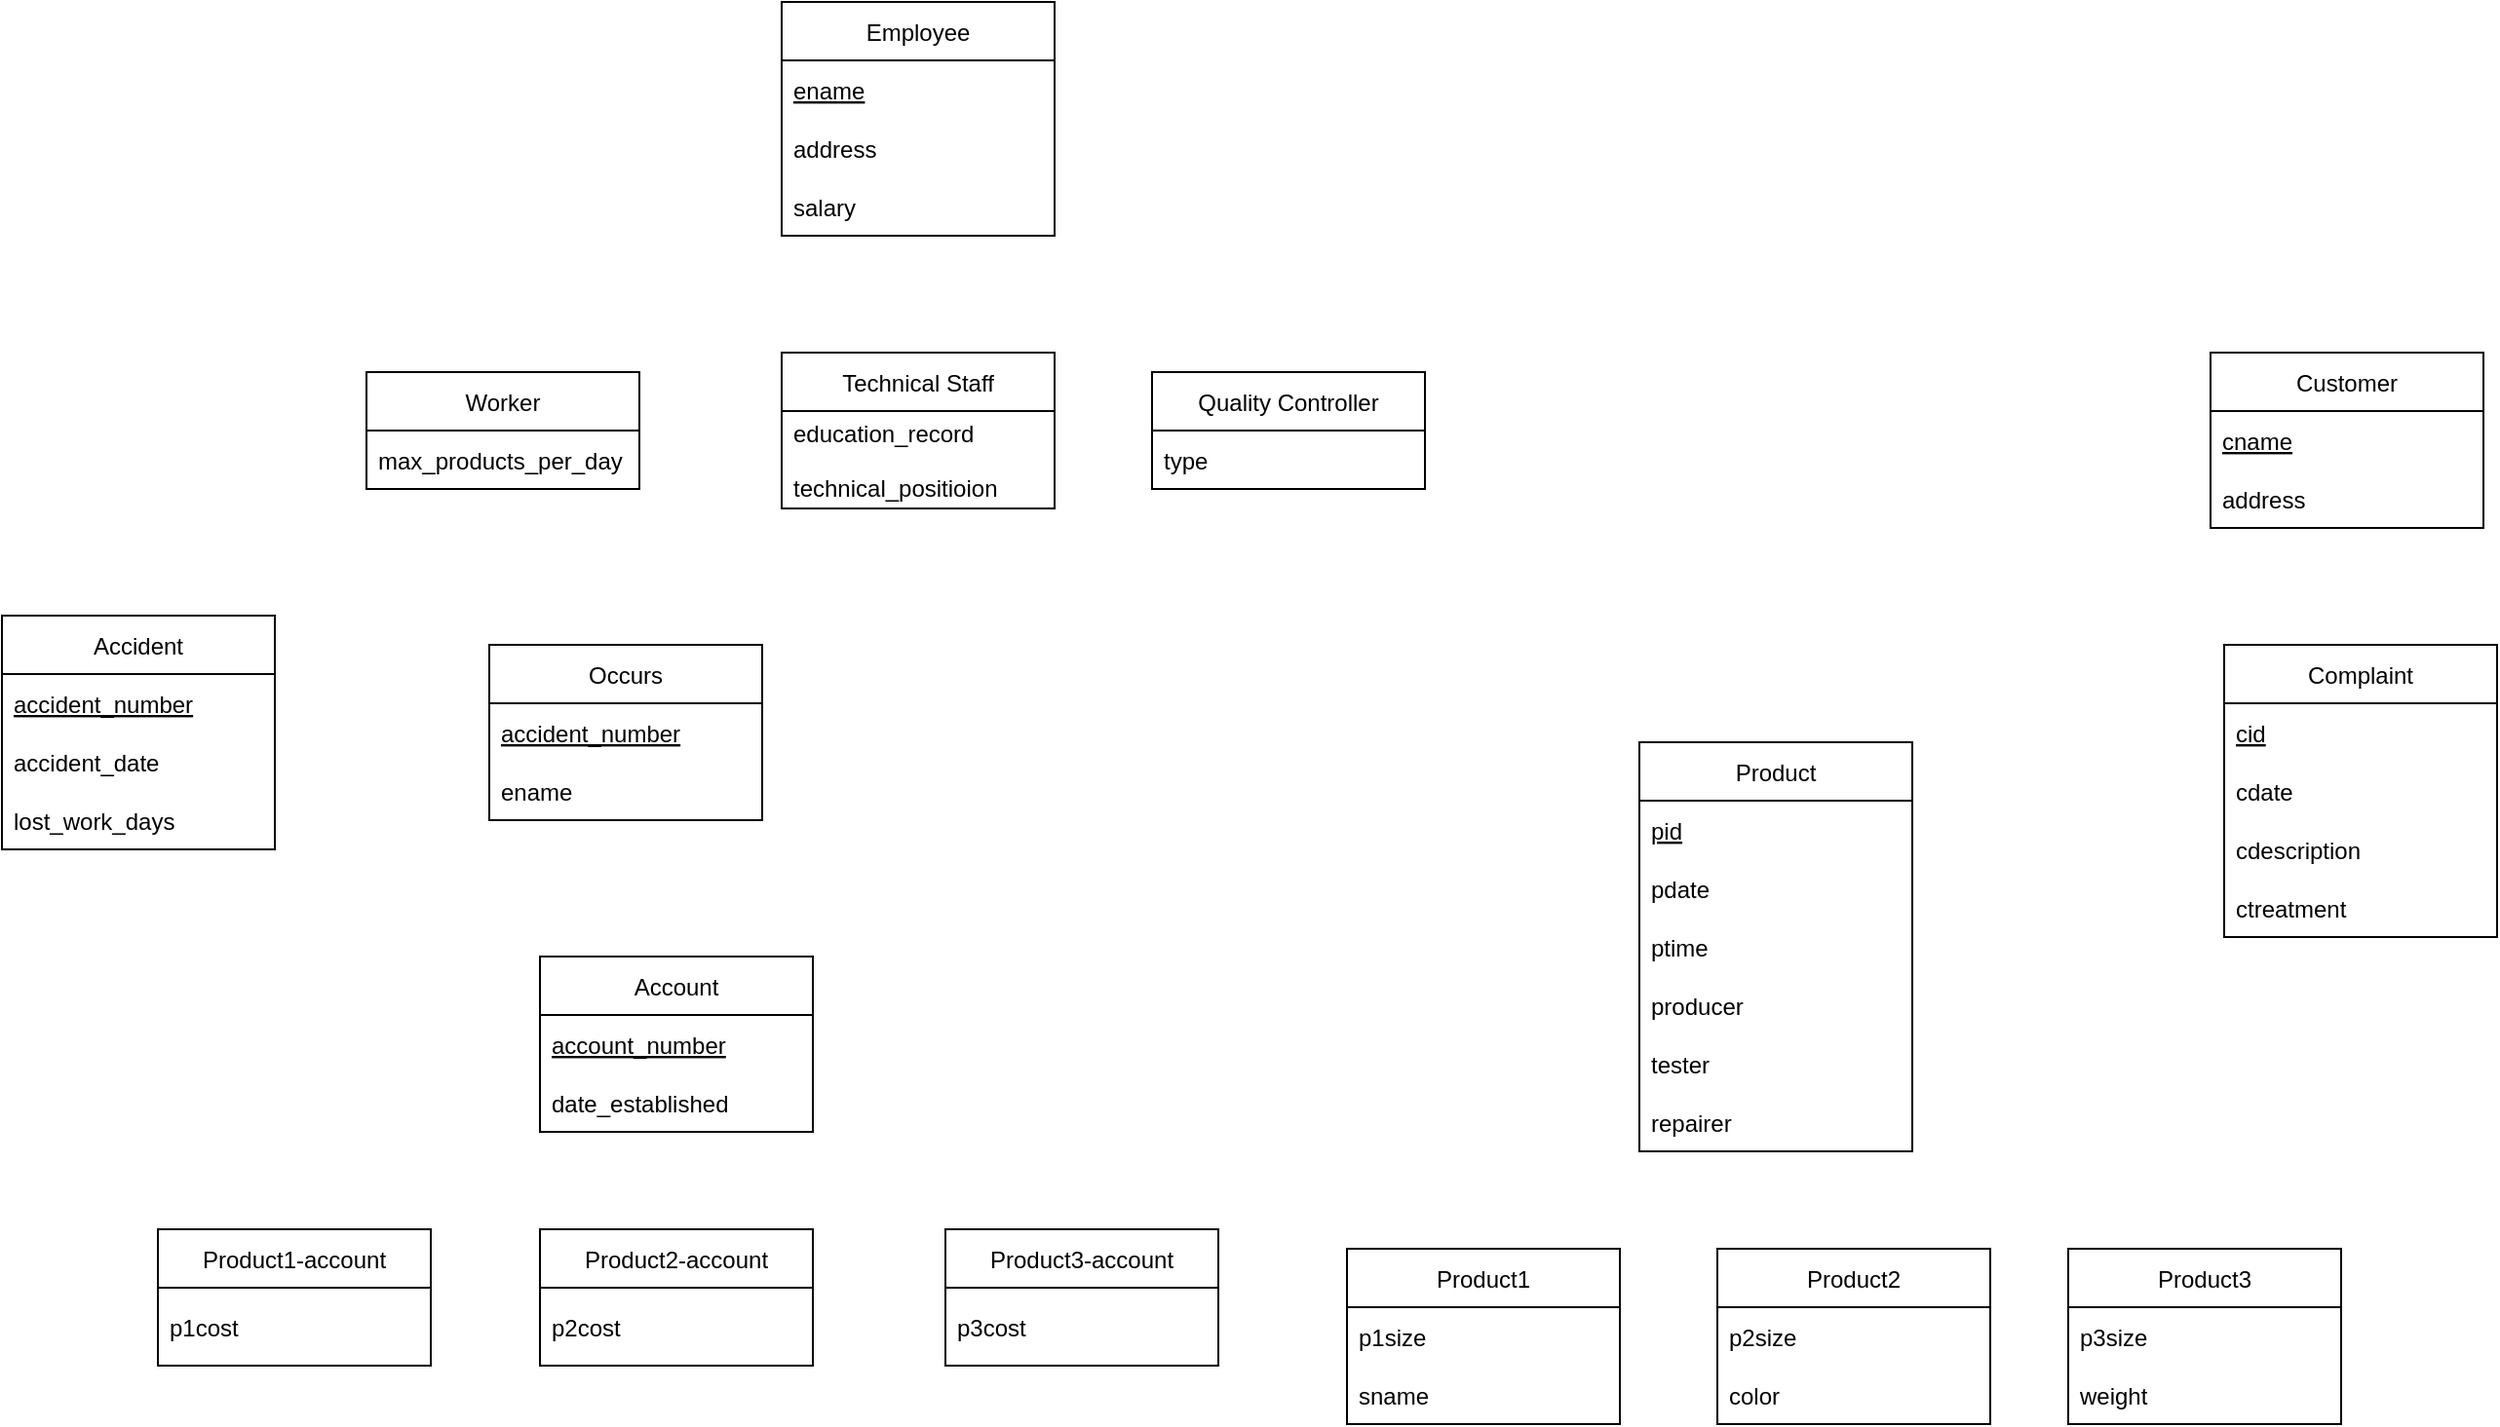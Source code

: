 <mxfile version="20.5.3" type="github">
  <diagram id="C5RBs43oDa-KdzZeNtuy" name="Page-1">
    <mxGraphModel dx="2407" dy="852" grid="1" gridSize="10" guides="1" tooltips="1" connect="1" arrows="1" fold="1" page="1" pageScale="1" pageWidth="827" pageHeight="1169" math="0" shadow="0">
      <root>
        <mxCell id="WIyWlLk6GJQsqaUBKTNV-0" />
        <mxCell id="WIyWlLk6GJQsqaUBKTNV-1" parent="WIyWlLk6GJQsqaUBKTNV-0" />
        <mxCell id="epwkQbIRTTvxyGS0LGFQ-51" value="Worker" style="swimlane;fontStyle=0;childLayout=stackLayout;horizontal=1;startSize=30;horizontalStack=0;resizeParent=1;resizeParentMax=0;resizeLast=0;collapsible=1;marginBottom=0;" vertex="1" parent="WIyWlLk6GJQsqaUBKTNV-1">
          <mxGeometry x="-413" y="390" width="140" height="60" as="geometry" />
        </mxCell>
        <mxCell id="epwkQbIRTTvxyGS0LGFQ-52" value="max_products_per_day" style="text;strokeColor=none;fillColor=none;align=left;verticalAlign=middle;spacingLeft=4;spacingRight=4;overflow=hidden;points=[[0,0.5],[1,0.5]];portConstraint=eastwest;rotatable=0;" vertex="1" parent="epwkQbIRTTvxyGS0LGFQ-51">
          <mxGeometry y="30" width="140" height="30" as="geometry" />
        </mxCell>
        <mxCell id="epwkQbIRTTvxyGS0LGFQ-53" value="Quality Controller" style="swimlane;fontStyle=0;childLayout=stackLayout;horizontal=1;startSize=30;horizontalStack=0;resizeParent=1;resizeParentMax=0;resizeLast=0;collapsible=1;marginBottom=0;" vertex="1" parent="WIyWlLk6GJQsqaUBKTNV-1">
          <mxGeometry x="-10" y="390" width="140" height="60" as="geometry" />
        </mxCell>
        <mxCell id="epwkQbIRTTvxyGS0LGFQ-54" value="type" style="text;strokeColor=none;fillColor=none;align=left;verticalAlign=middle;spacingLeft=4;spacingRight=4;overflow=hidden;points=[[0,0.5],[1,0.5]];portConstraint=eastwest;rotatable=0;" vertex="1" parent="epwkQbIRTTvxyGS0LGFQ-53">
          <mxGeometry y="30" width="140" height="30" as="geometry" />
        </mxCell>
        <mxCell id="epwkQbIRTTvxyGS0LGFQ-55" value="Technical Staff" style="swimlane;fontStyle=0;childLayout=stackLayout;horizontal=1;startSize=30;horizontalStack=0;resizeParent=1;resizeParentMax=0;resizeLast=0;collapsible=1;marginBottom=0;" vertex="1" parent="WIyWlLk6GJQsqaUBKTNV-1">
          <mxGeometry x="-200" y="380" width="140" height="80" as="geometry" />
        </mxCell>
        <mxCell id="epwkQbIRTTvxyGS0LGFQ-56" value="education_record&#xa;    &#xa;technical_positioion" style="text;strokeColor=none;fillColor=none;align=left;verticalAlign=middle;spacingLeft=4;spacingRight=4;overflow=hidden;points=[[0,0.5],[1,0.5]];portConstraint=eastwest;rotatable=0;" vertex="1" parent="epwkQbIRTTvxyGS0LGFQ-55">
          <mxGeometry y="30" width="140" height="50" as="geometry" />
        </mxCell>
        <mxCell id="epwkQbIRTTvxyGS0LGFQ-81" value="Product3-account" style="swimlane;fontStyle=0;childLayout=stackLayout;horizontal=1;startSize=30;horizontalStack=0;resizeParent=1;resizeParentMax=0;resizeLast=0;collapsible=1;marginBottom=0;" vertex="1" parent="WIyWlLk6GJQsqaUBKTNV-1">
          <mxGeometry x="-116" y="830" width="140" height="70" as="geometry" />
        </mxCell>
        <mxCell id="epwkQbIRTTvxyGS0LGFQ-82" value="p3cost" style="text;strokeColor=none;fillColor=none;align=left;verticalAlign=middle;spacingLeft=4;spacingRight=4;overflow=hidden;points=[[0,0.5],[1,0.5]];portConstraint=eastwest;rotatable=0;" vertex="1" parent="epwkQbIRTTvxyGS0LGFQ-81">
          <mxGeometry y="30" width="140" height="40" as="geometry" />
        </mxCell>
        <mxCell id="epwkQbIRTTvxyGS0LGFQ-83" value="Product2-account" style="swimlane;fontStyle=0;childLayout=stackLayout;horizontal=1;startSize=30;horizontalStack=0;resizeParent=1;resizeParentMax=0;resizeLast=0;collapsible=1;marginBottom=0;" vertex="1" parent="WIyWlLk6GJQsqaUBKTNV-1">
          <mxGeometry x="-324" y="830" width="140" height="70" as="geometry" />
        </mxCell>
        <mxCell id="epwkQbIRTTvxyGS0LGFQ-84" value="p2cost" style="text;strokeColor=none;fillColor=none;align=left;verticalAlign=middle;spacingLeft=4;spacingRight=4;overflow=hidden;points=[[0,0.5],[1,0.5]];portConstraint=eastwest;rotatable=0;" vertex="1" parent="epwkQbIRTTvxyGS0LGFQ-83">
          <mxGeometry y="30" width="140" height="40" as="geometry" />
        </mxCell>
        <mxCell id="epwkQbIRTTvxyGS0LGFQ-85" value="Product1-account" style="swimlane;fontStyle=0;childLayout=stackLayout;horizontal=1;startSize=30;horizontalStack=0;resizeParent=1;resizeParentMax=0;resizeLast=0;collapsible=1;marginBottom=0;" vertex="1" parent="WIyWlLk6GJQsqaUBKTNV-1">
          <mxGeometry x="-520" y="830" width="140" height="70" as="geometry" />
        </mxCell>
        <mxCell id="epwkQbIRTTvxyGS0LGFQ-86" value="p1cost" style="text;strokeColor=none;fillColor=none;align=left;verticalAlign=middle;spacingLeft=4;spacingRight=4;overflow=hidden;points=[[0,0.5],[1,0.5]];portConstraint=eastwest;rotatable=0;" vertex="1" parent="epwkQbIRTTvxyGS0LGFQ-85">
          <mxGeometry y="30" width="140" height="40" as="geometry" />
        </mxCell>
        <mxCell id="epwkQbIRTTvxyGS0LGFQ-132" value="Employee" style="swimlane;fontStyle=0;childLayout=stackLayout;horizontal=1;startSize=30;horizontalStack=0;resizeParent=1;resizeParentMax=0;resizeLast=0;collapsible=1;marginBottom=0;" vertex="1" parent="WIyWlLk6GJQsqaUBKTNV-1">
          <mxGeometry x="-200" y="200" width="140" height="120" as="geometry" />
        </mxCell>
        <mxCell id="epwkQbIRTTvxyGS0LGFQ-133" value="ename" style="text;strokeColor=none;fillColor=none;align=left;verticalAlign=middle;spacingLeft=4;spacingRight=4;overflow=hidden;points=[[0,0.5],[1,0.5]];portConstraint=eastwest;rotatable=0;fontStyle=4" vertex="1" parent="epwkQbIRTTvxyGS0LGFQ-132">
          <mxGeometry y="30" width="140" height="30" as="geometry" />
        </mxCell>
        <mxCell id="epwkQbIRTTvxyGS0LGFQ-134" value="address" style="text;strokeColor=none;fillColor=none;align=left;verticalAlign=middle;spacingLeft=4;spacingRight=4;overflow=hidden;points=[[0,0.5],[1,0.5]];portConstraint=eastwest;rotatable=0;fontStyle=0" vertex="1" parent="epwkQbIRTTvxyGS0LGFQ-132">
          <mxGeometry y="60" width="140" height="30" as="geometry" />
        </mxCell>
        <mxCell id="epwkQbIRTTvxyGS0LGFQ-135" value="salary" style="text;strokeColor=none;fillColor=none;align=left;verticalAlign=middle;spacingLeft=4;spacingRight=4;overflow=hidden;points=[[0,0.5],[1,0.5]];portConstraint=eastwest;rotatable=0;" vertex="1" parent="epwkQbIRTTvxyGS0LGFQ-132">
          <mxGeometry y="90" width="140" height="30" as="geometry" />
        </mxCell>
        <mxCell id="epwkQbIRTTvxyGS0LGFQ-136" value="Account" style="swimlane;fontStyle=0;childLayout=stackLayout;horizontal=1;startSize=30;horizontalStack=0;resizeParent=1;resizeParentMax=0;resizeLast=0;collapsible=1;marginBottom=0;" vertex="1" parent="WIyWlLk6GJQsqaUBKTNV-1">
          <mxGeometry x="-324" y="690" width="140" height="90" as="geometry" />
        </mxCell>
        <mxCell id="epwkQbIRTTvxyGS0LGFQ-137" value="account_number" style="text;strokeColor=none;fillColor=none;align=left;verticalAlign=middle;spacingLeft=4;spacingRight=4;overflow=hidden;points=[[0,0.5],[1,0.5]];portConstraint=eastwest;rotatable=0;fontStyle=4" vertex="1" parent="epwkQbIRTTvxyGS0LGFQ-136">
          <mxGeometry y="30" width="140" height="30" as="geometry" />
        </mxCell>
        <mxCell id="epwkQbIRTTvxyGS0LGFQ-138" value="date_established" style="text;strokeColor=none;fillColor=none;align=left;verticalAlign=middle;spacingLeft=4;spacingRight=4;overflow=hidden;points=[[0,0.5],[1,0.5]];portConstraint=eastwest;rotatable=0;fontStyle=0" vertex="1" parent="epwkQbIRTTvxyGS0LGFQ-136">
          <mxGeometry y="60" width="140" height="30" as="geometry" />
        </mxCell>
        <mxCell id="epwkQbIRTTvxyGS0LGFQ-140" value="Product" style="swimlane;fontStyle=0;childLayout=stackLayout;horizontal=1;startSize=30;horizontalStack=0;resizeParent=1;resizeParentMax=0;resizeLast=0;collapsible=1;marginBottom=0;" vertex="1" parent="WIyWlLk6GJQsqaUBKTNV-1">
          <mxGeometry x="240" y="580" width="140" height="210" as="geometry" />
        </mxCell>
        <mxCell id="epwkQbIRTTvxyGS0LGFQ-141" value="pid" style="text;strokeColor=none;fillColor=none;align=left;verticalAlign=middle;spacingLeft=4;spacingRight=4;overflow=hidden;points=[[0,0.5],[1,0.5]];portConstraint=eastwest;rotatable=0;fontStyle=4" vertex="1" parent="epwkQbIRTTvxyGS0LGFQ-140">
          <mxGeometry y="30" width="140" height="30" as="geometry" />
        </mxCell>
        <mxCell id="epwkQbIRTTvxyGS0LGFQ-142" value="pdate" style="text;strokeColor=none;fillColor=none;align=left;verticalAlign=middle;spacingLeft=4;spacingRight=4;overflow=hidden;points=[[0,0.5],[1,0.5]];portConstraint=eastwest;rotatable=0;fontStyle=0" vertex="1" parent="epwkQbIRTTvxyGS0LGFQ-140">
          <mxGeometry y="60" width="140" height="30" as="geometry" />
        </mxCell>
        <mxCell id="epwkQbIRTTvxyGS0LGFQ-143" value="ptime" style="text;strokeColor=none;fillColor=none;align=left;verticalAlign=middle;spacingLeft=4;spacingRight=4;overflow=hidden;points=[[0,0.5],[1,0.5]];portConstraint=eastwest;rotatable=0;" vertex="1" parent="epwkQbIRTTvxyGS0LGFQ-140">
          <mxGeometry y="90" width="140" height="30" as="geometry" />
        </mxCell>
        <mxCell id="epwkQbIRTTvxyGS0LGFQ-144" value="producer" style="text;strokeColor=none;fillColor=none;align=left;verticalAlign=middle;spacingLeft=4;spacingRight=4;overflow=hidden;points=[[0,0.5],[1,0.5]];portConstraint=eastwest;rotatable=0;" vertex="1" parent="epwkQbIRTTvxyGS0LGFQ-140">
          <mxGeometry y="120" width="140" height="30" as="geometry" />
        </mxCell>
        <mxCell id="epwkQbIRTTvxyGS0LGFQ-145" value="tester" style="text;strokeColor=none;fillColor=none;align=left;verticalAlign=middle;spacingLeft=4;spacingRight=4;overflow=hidden;points=[[0,0.5],[1,0.5]];portConstraint=eastwest;rotatable=0;" vertex="1" parent="epwkQbIRTTvxyGS0LGFQ-140">
          <mxGeometry y="150" width="140" height="30" as="geometry" />
        </mxCell>
        <mxCell id="epwkQbIRTTvxyGS0LGFQ-146" value="repairer" style="text;strokeColor=none;fillColor=none;align=left;verticalAlign=middle;spacingLeft=4;spacingRight=4;overflow=hidden;points=[[0,0.5],[1,0.5]];portConstraint=eastwest;rotatable=0;" vertex="1" parent="epwkQbIRTTvxyGS0LGFQ-140">
          <mxGeometry y="180" width="140" height="30" as="geometry" />
        </mxCell>
        <mxCell id="epwkQbIRTTvxyGS0LGFQ-147" value="Customer" style="swimlane;fontStyle=0;childLayout=stackLayout;horizontal=1;startSize=30;horizontalStack=0;resizeParent=1;resizeParentMax=0;resizeLast=0;collapsible=1;marginBottom=0;" vertex="1" parent="WIyWlLk6GJQsqaUBKTNV-1">
          <mxGeometry x="533" y="380" width="140" height="90" as="geometry" />
        </mxCell>
        <mxCell id="epwkQbIRTTvxyGS0LGFQ-148" value="cname" style="text;strokeColor=none;fillColor=none;align=left;verticalAlign=middle;spacingLeft=4;spacingRight=4;overflow=hidden;points=[[0,0.5],[1,0.5]];portConstraint=eastwest;rotatable=0;fontStyle=4" vertex="1" parent="epwkQbIRTTvxyGS0LGFQ-147">
          <mxGeometry y="30" width="140" height="30" as="geometry" />
        </mxCell>
        <mxCell id="epwkQbIRTTvxyGS0LGFQ-149" value="address" style="text;strokeColor=none;fillColor=none;align=left;verticalAlign=middle;spacingLeft=4;spacingRight=4;overflow=hidden;points=[[0,0.5],[1,0.5]];portConstraint=eastwest;rotatable=0;fontStyle=0" vertex="1" parent="epwkQbIRTTvxyGS0LGFQ-147">
          <mxGeometry y="60" width="140" height="30" as="geometry" />
        </mxCell>
        <mxCell id="epwkQbIRTTvxyGS0LGFQ-150" value="Complaint" style="swimlane;fontStyle=0;childLayout=stackLayout;horizontal=1;startSize=30;horizontalStack=0;resizeParent=1;resizeParentMax=0;resizeLast=0;collapsible=1;marginBottom=0;" vertex="1" parent="WIyWlLk6GJQsqaUBKTNV-1">
          <mxGeometry x="540" y="530" width="140" height="150" as="geometry" />
        </mxCell>
        <mxCell id="epwkQbIRTTvxyGS0LGFQ-151" value="cid" style="text;strokeColor=none;fillColor=none;align=left;verticalAlign=middle;spacingLeft=4;spacingRight=4;overflow=hidden;points=[[0,0.5],[1,0.5]];portConstraint=eastwest;rotatable=0;fontStyle=4" vertex="1" parent="epwkQbIRTTvxyGS0LGFQ-150">
          <mxGeometry y="30" width="140" height="30" as="geometry" />
        </mxCell>
        <mxCell id="epwkQbIRTTvxyGS0LGFQ-152" value="cdate" style="text;strokeColor=none;fillColor=none;align=left;verticalAlign=middle;spacingLeft=4;spacingRight=4;overflow=hidden;points=[[0,0.5],[1,0.5]];portConstraint=eastwest;rotatable=0;fontStyle=0" vertex="1" parent="epwkQbIRTTvxyGS0LGFQ-150">
          <mxGeometry y="60" width="140" height="30" as="geometry" />
        </mxCell>
        <mxCell id="epwkQbIRTTvxyGS0LGFQ-153" value="cdescription" style="text;strokeColor=none;fillColor=none;align=left;verticalAlign=middle;spacingLeft=4;spacingRight=4;overflow=hidden;points=[[0,0.5],[1,0.5]];portConstraint=eastwest;rotatable=0;" vertex="1" parent="epwkQbIRTTvxyGS0LGFQ-150">
          <mxGeometry y="90" width="140" height="30" as="geometry" />
        </mxCell>
        <mxCell id="epwkQbIRTTvxyGS0LGFQ-154" value="ctreatment" style="text;strokeColor=none;fillColor=none;align=left;verticalAlign=middle;spacingLeft=4;spacingRight=4;overflow=hidden;points=[[0,0.5],[1,0.5]];portConstraint=eastwest;rotatable=0;" vertex="1" parent="epwkQbIRTTvxyGS0LGFQ-150">
          <mxGeometry y="120" width="140" height="30" as="geometry" />
        </mxCell>
        <mxCell id="epwkQbIRTTvxyGS0LGFQ-167" value="Accident" style="swimlane;fontStyle=0;childLayout=stackLayout;horizontal=1;startSize=30;horizontalStack=0;resizeParent=1;resizeParentMax=0;resizeLast=0;collapsible=1;marginBottom=0;" vertex="1" parent="WIyWlLk6GJQsqaUBKTNV-1">
          <mxGeometry x="-600" y="515" width="140" height="120" as="geometry" />
        </mxCell>
        <mxCell id="epwkQbIRTTvxyGS0LGFQ-168" value="accident_number" style="text;strokeColor=none;fillColor=none;align=left;verticalAlign=middle;spacingLeft=4;spacingRight=4;overflow=hidden;points=[[0,0.5],[1,0.5]];portConstraint=eastwest;rotatable=0;fontStyle=4" vertex="1" parent="epwkQbIRTTvxyGS0LGFQ-167">
          <mxGeometry y="30" width="140" height="30" as="geometry" />
        </mxCell>
        <mxCell id="epwkQbIRTTvxyGS0LGFQ-169" value="accident_date" style="text;strokeColor=none;fillColor=none;align=left;verticalAlign=middle;spacingLeft=4;spacingRight=4;overflow=hidden;points=[[0,0.5],[1,0.5]];portConstraint=eastwest;rotatable=0;fontStyle=0" vertex="1" parent="epwkQbIRTTvxyGS0LGFQ-167">
          <mxGeometry y="60" width="140" height="30" as="geometry" />
        </mxCell>
        <mxCell id="epwkQbIRTTvxyGS0LGFQ-170" value="lost_work_days" style="text;strokeColor=none;fillColor=none;align=left;verticalAlign=middle;spacingLeft=4;spacingRight=4;overflow=hidden;points=[[0,0.5],[1,0.5]];portConstraint=eastwest;rotatable=0;fontStyle=0" vertex="1" parent="epwkQbIRTTvxyGS0LGFQ-167">
          <mxGeometry y="90" width="140" height="30" as="geometry" />
        </mxCell>
        <mxCell id="epwkQbIRTTvxyGS0LGFQ-175" value="Occurs" style="swimlane;fontStyle=0;childLayout=stackLayout;horizontal=1;startSize=30;horizontalStack=0;resizeParent=1;resizeParentMax=0;resizeLast=0;collapsible=1;marginBottom=0;" vertex="1" parent="WIyWlLk6GJQsqaUBKTNV-1">
          <mxGeometry x="-350" y="530" width="140" height="90" as="geometry" />
        </mxCell>
        <mxCell id="epwkQbIRTTvxyGS0LGFQ-176" value="accident_number" style="text;strokeColor=none;fillColor=none;align=left;verticalAlign=middle;spacingLeft=4;spacingRight=4;overflow=hidden;points=[[0,0.5],[1,0.5]];portConstraint=eastwest;rotatable=0;fontStyle=4" vertex="1" parent="epwkQbIRTTvxyGS0LGFQ-175">
          <mxGeometry y="30" width="140" height="30" as="geometry" />
        </mxCell>
        <mxCell id="epwkQbIRTTvxyGS0LGFQ-177" value="ename" style="text;strokeColor=none;fillColor=none;align=left;verticalAlign=middle;spacingLeft=4;spacingRight=4;overflow=hidden;points=[[0,0.5],[1,0.5]];portConstraint=eastwest;rotatable=0;fontStyle=0" vertex="1" parent="epwkQbIRTTvxyGS0LGFQ-175">
          <mxGeometry y="60" width="140" height="30" as="geometry" />
        </mxCell>
        <mxCell id="epwkQbIRTTvxyGS0LGFQ-179" value="Product1" style="swimlane;fontStyle=0;childLayout=stackLayout;horizontal=1;startSize=30;horizontalStack=0;resizeParent=1;resizeParentMax=0;resizeLast=0;collapsible=1;marginBottom=0;" vertex="1" parent="WIyWlLk6GJQsqaUBKTNV-1">
          <mxGeometry x="90" y="840" width="140" height="90" as="geometry" />
        </mxCell>
        <mxCell id="epwkQbIRTTvxyGS0LGFQ-180" value="p1size" style="text;strokeColor=none;fillColor=none;align=left;verticalAlign=middle;spacingLeft=4;spacingRight=4;overflow=hidden;points=[[0,0.5],[1,0.5]];portConstraint=eastwest;rotatable=0;fontStyle=0" vertex="1" parent="epwkQbIRTTvxyGS0LGFQ-179">
          <mxGeometry y="30" width="140" height="30" as="geometry" />
        </mxCell>
        <mxCell id="epwkQbIRTTvxyGS0LGFQ-181" value="sname" style="text;strokeColor=none;fillColor=none;align=left;verticalAlign=middle;spacingLeft=4;spacingRight=4;overflow=hidden;points=[[0,0.5],[1,0.5]];portConstraint=eastwest;rotatable=0;fontStyle=0" vertex="1" parent="epwkQbIRTTvxyGS0LGFQ-179">
          <mxGeometry y="60" width="140" height="30" as="geometry" />
        </mxCell>
        <mxCell id="epwkQbIRTTvxyGS0LGFQ-182" value="Product2" style="swimlane;fontStyle=0;childLayout=stackLayout;horizontal=1;startSize=30;horizontalStack=0;resizeParent=1;resizeParentMax=0;resizeLast=0;collapsible=1;marginBottom=0;" vertex="1" parent="WIyWlLk6GJQsqaUBKTNV-1">
          <mxGeometry x="280" y="840" width="140" height="90" as="geometry" />
        </mxCell>
        <mxCell id="epwkQbIRTTvxyGS0LGFQ-183" value="p2size" style="text;strokeColor=none;fillColor=none;align=left;verticalAlign=middle;spacingLeft=4;spacingRight=4;overflow=hidden;points=[[0,0.5],[1,0.5]];portConstraint=eastwest;rotatable=0;fontStyle=0" vertex="1" parent="epwkQbIRTTvxyGS0LGFQ-182">
          <mxGeometry y="30" width="140" height="30" as="geometry" />
        </mxCell>
        <mxCell id="epwkQbIRTTvxyGS0LGFQ-184" value="color" style="text;strokeColor=none;fillColor=none;align=left;verticalAlign=middle;spacingLeft=4;spacingRight=4;overflow=hidden;points=[[0,0.5],[1,0.5]];portConstraint=eastwest;rotatable=0;fontStyle=0" vertex="1" parent="epwkQbIRTTvxyGS0LGFQ-182">
          <mxGeometry y="60" width="140" height="30" as="geometry" />
        </mxCell>
        <mxCell id="epwkQbIRTTvxyGS0LGFQ-185" value="Product3" style="swimlane;fontStyle=0;childLayout=stackLayout;horizontal=1;startSize=30;horizontalStack=0;resizeParent=1;resizeParentMax=0;resizeLast=0;collapsible=1;marginBottom=0;" vertex="1" parent="WIyWlLk6GJQsqaUBKTNV-1">
          <mxGeometry x="460" y="840" width="140" height="90" as="geometry" />
        </mxCell>
        <mxCell id="epwkQbIRTTvxyGS0LGFQ-186" value="p3size" style="text;strokeColor=none;fillColor=none;align=left;verticalAlign=middle;spacingLeft=4;spacingRight=4;overflow=hidden;points=[[0,0.5],[1,0.5]];portConstraint=eastwest;rotatable=0;fontStyle=0" vertex="1" parent="epwkQbIRTTvxyGS0LGFQ-185">
          <mxGeometry y="30" width="140" height="30" as="geometry" />
        </mxCell>
        <mxCell id="epwkQbIRTTvxyGS0LGFQ-187" value="weight" style="text;strokeColor=none;fillColor=none;align=left;verticalAlign=middle;spacingLeft=4;spacingRight=4;overflow=hidden;points=[[0,0.5],[1,0.5]];portConstraint=eastwest;rotatable=0;fontStyle=0" vertex="1" parent="epwkQbIRTTvxyGS0LGFQ-185">
          <mxGeometry y="60" width="140" height="30" as="geometry" />
        </mxCell>
      </root>
    </mxGraphModel>
  </diagram>
</mxfile>
